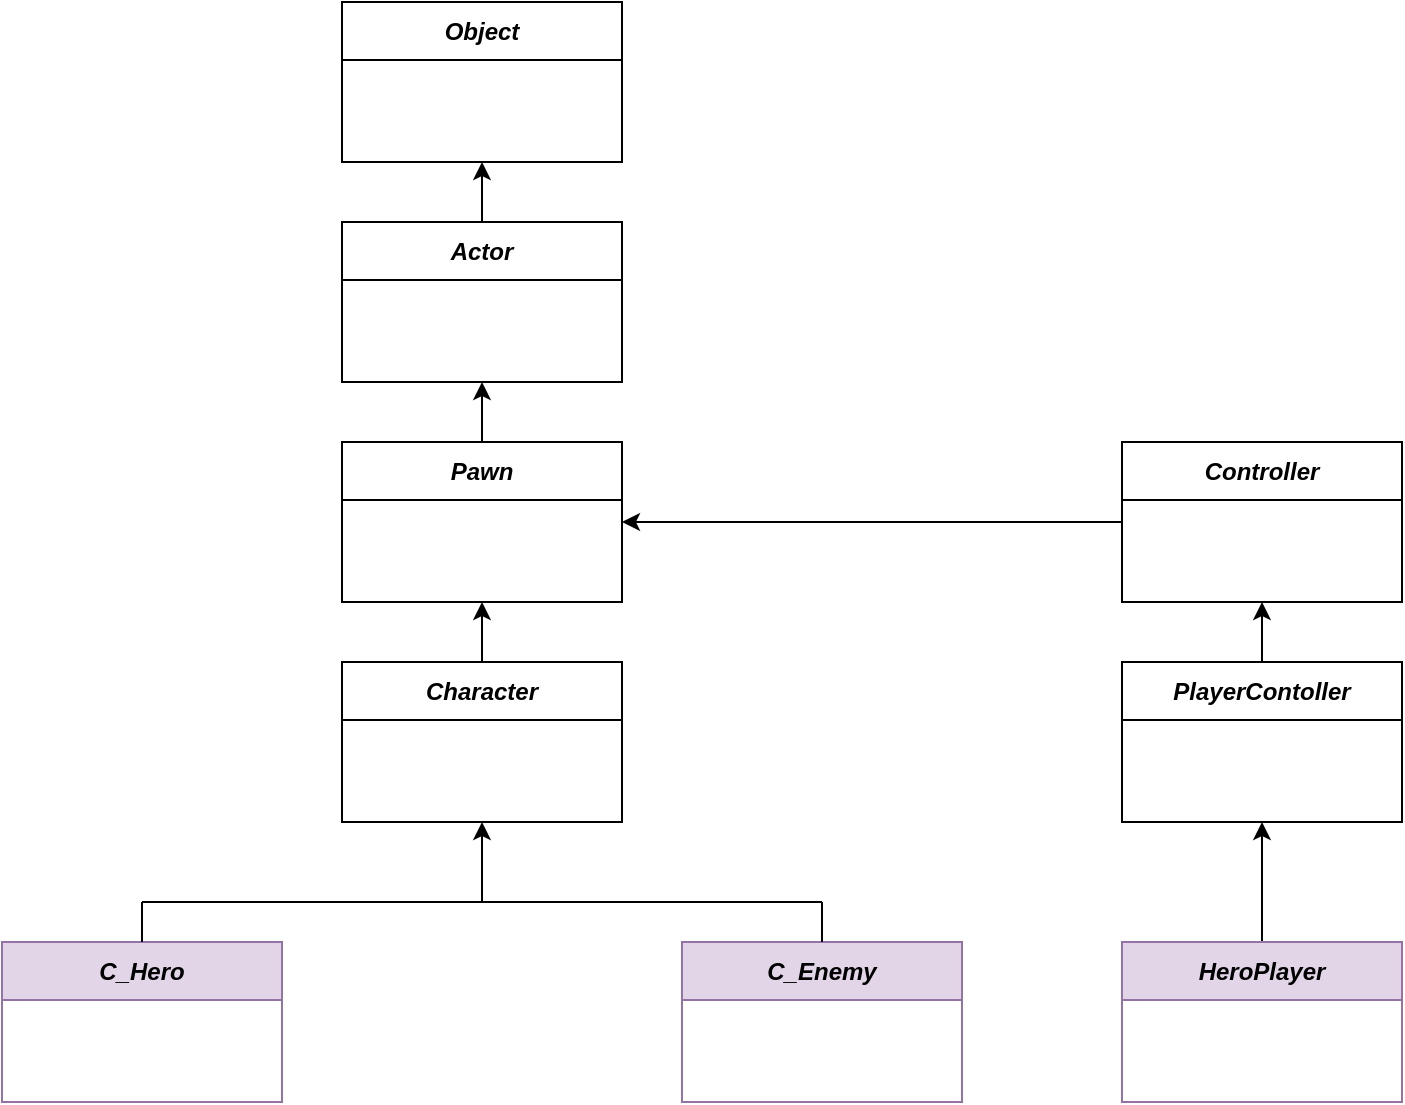 <mxfile version="22.1.11" type="github">
  <diagram id="C5RBs43oDa-KdzZeNtuy" name="Page-1">
    <mxGraphModel dx="1195" dy="650" grid="1" gridSize="10" guides="1" tooltips="1" connect="1" arrows="1" fold="1" page="1" pageScale="1" pageWidth="827" pageHeight="1169" math="0" shadow="0">
      <root>
        <mxCell id="WIyWlLk6GJQsqaUBKTNV-0" />
        <mxCell id="WIyWlLk6GJQsqaUBKTNV-1" parent="WIyWlLk6GJQsqaUBKTNV-0" />
        <mxCell id="kha2kCrpyp7Fcs8XuSLB-6" value="&lt;i&gt;C_Hero&lt;/i&gt;" style="swimlane;fontStyle=1;align=center;verticalAlign=middle;childLayout=stackLayout;horizontal=1;startSize=29;horizontalStack=0;resizeParent=1;resizeParentMax=0;resizeLast=0;collapsible=0;marginBottom=0;html=1;whiteSpace=wrap;fillColor=#e1d5e7;strokeColor=#9673a6;" vertex="1" parent="WIyWlLk6GJQsqaUBKTNV-1">
          <mxGeometry x="30" y="900" width="140" height="80" as="geometry" />
        </mxCell>
        <mxCell id="kha2kCrpyp7Fcs8XuSLB-9" value="&lt;i&gt;C_Enemy&lt;/i&gt;" style="swimlane;fontStyle=1;align=center;verticalAlign=middle;childLayout=stackLayout;horizontal=1;startSize=29;horizontalStack=0;resizeParent=1;resizeParentMax=0;resizeLast=0;collapsible=0;marginBottom=0;html=1;whiteSpace=wrap;fillColor=#e1d5e7;strokeColor=#9673a6;" vertex="1" parent="WIyWlLk6GJQsqaUBKTNV-1">
          <mxGeometry x="370" y="900" width="140" height="80" as="geometry" />
        </mxCell>
        <mxCell id="kha2kCrpyp7Fcs8XuSLB-21" style="edgeStyle=orthogonalEdgeStyle;rounded=0;orthogonalLoop=1;jettySize=auto;html=1;entryX=0.5;entryY=1;entryDx=0;entryDy=0;" edge="1" parent="WIyWlLk6GJQsqaUBKTNV-1" source="kha2kCrpyp7Fcs8XuSLB-10" target="kha2kCrpyp7Fcs8XuSLB-12">
          <mxGeometry relative="1" as="geometry" />
        </mxCell>
        <mxCell id="kha2kCrpyp7Fcs8XuSLB-10" value="&lt;i&gt;Character&lt;/i&gt;" style="swimlane;fontStyle=1;align=center;verticalAlign=middle;childLayout=stackLayout;horizontal=1;startSize=29;horizontalStack=0;resizeParent=1;resizeParentMax=0;resizeLast=0;collapsible=0;marginBottom=0;html=1;whiteSpace=wrap;" vertex="1" parent="WIyWlLk6GJQsqaUBKTNV-1">
          <mxGeometry x="200" y="760" width="140" height="80" as="geometry" />
        </mxCell>
        <mxCell id="kha2kCrpyp7Fcs8XuSLB-20" style="edgeStyle=orthogonalEdgeStyle;rounded=0;orthogonalLoop=1;jettySize=auto;html=1;entryX=0.5;entryY=1;entryDx=0;entryDy=0;" edge="1" parent="WIyWlLk6GJQsqaUBKTNV-1" source="kha2kCrpyp7Fcs8XuSLB-12" target="kha2kCrpyp7Fcs8XuSLB-13">
          <mxGeometry relative="1" as="geometry" />
        </mxCell>
        <mxCell id="kha2kCrpyp7Fcs8XuSLB-12" value="&lt;i&gt;Pawn&lt;/i&gt;" style="swimlane;fontStyle=1;align=center;verticalAlign=middle;childLayout=stackLayout;horizontal=1;startSize=29;horizontalStack=0;resizeParent=1;resizeParentMax=0;resizeLast=0;collapsible=0;marginBottom=0;html=1;whiteSpace=wrap;" vertex="1" parent="WIyWlLk6GJQsqaUBKTNV-1">
          <mxGeometry x="200" y="650" width="140" height="80" as="geometry" />
        </mxCell>
        <mxCell id="kha2kCrpyp7Fcs8XuSLB-18" style="edgeStyle=orthogonalEdgeStyle;rounded=0;orthogonalLoop=1;jettySize=auto;html=1;entryX=0.5;entryY=1;entryDx=0;entryDy=0;" edge="1" parent="WIyWlLk6GJQsqaUBKTNV-1" source="kha2kCrpyp7Fcs8XuSLB-13" target="kha2kCrpyp7Fcs8XuSLB-17">
          <mxGeometry relative="1" as="geometry" />
        </mxCell>
        <mxCell id="kha2kCrpyp7Fcs8XuSLB-13" value="&lt;i&gt;Actor&lt;/i&gt;" style="swimlane;fontStyle=1;align=center;verticalAlign=middle;childLayout=stackLayout;horizontal=1;startSize=29;horizontalStack=0;resizeParent=1;resizeParentMax=0;resizeLast=0;collapsible=0;marginBottom=0;html=1;whiteSpace=wrap;" vertex="1" parent="WIyWlLk6GJQsqaUBKTNV-1">
          <mxGeometry x="200" y="540" width="140" height="80" as="geometry" />
        </mxCell>
        <mxCell id="kha2kCrpyp7Fcs8XuSLB-17" value="&lt;i&gt;Object&lt;/i&gt;" style="swimlane;fontStyle=1;align=center;verticalAlign=middle;childLayout=stackLayout;horizontal=1;startSize=29;horizontalStack=0;resizeParent=1;resizeParentMax=0;resizeLast=0;collapsible=0;marginBottom=0;html=1;whiteSpace=wrap;" vertex="1" parent="WIyWlLk6GJQsqaUBKTNV-1">
          <mxGeometry x="200" y="430" width="140" height="80" as="geometry" />
        </mxCell>
        <mxCell id="kha2kCrpyp7Fcs8XuSLB-24" value="" style="endArrow=none;html=1;rounded=0;exitX=0.5;exitY=0;exitDx=0;exitDy=0;" edge="1" parent="WIyWlLk6GJQsqaUBKTNV-1" source="kha2kCrpyp7Fcs8XuSLB-6">
          <mxGeometry width="50" height="50" relative="1" as="geometry">
            <mxPoint x="40" y="960" as="sourcePoint" />
            <mxPoint x="100" y="880" as="targetPoint" />
          </mxGeometry>
        </mxCell>
        <mxCell id="kha2kCrpyp7Fcs8XuSLB-25" value="" style="endArrow=none;html=1;rounded=0;" edge="1" parent="WIyWlLk6GJQsqaUBKTNV-1">
          <mxGeometry width="50" height="50" relative="1" as="geometry">
            <mxPoint x="440" y="880" as="sourcePoint" />
            <mxPoint x="100" y="880" as="targetPoint" />
          </mxGeometry>
        </mxCell>
        <mxCell id="kha2kCrpyp7Fcs8XuSLB-28" value="" style="endArrow=classic;html=1;rounded=0;entryX=0.5;entryY=1;entryDx=0;entryDy=0;" edge="1" parent="WIyWlLk6GJQsqaUBKTNV-1" target="kha2kCrpyp7Fcs8XuSLB-10">
          <mxGeometry width="50" height="50" relative="1" as="geometry">
            <mxPoint x="270" y="880" as="sourcePoint" />
            <mxPoint x="250" y="890" as="targetPoint" />
          </mxGeometry>
        </mxCell>
        <mxCell id="kha2kCrpyp7Fcs8XuSLB-29" value="" style="endArrow=none;html=1;rounded=0;exitX=0.5;exitY=0;exitDx=0;exitDy=0;" edge="1" parent="WIyWlLk6GJQsqaUBKTNV-1" source="kha2kCrpyp7Fcs8XuSLB-9">
          <mxGeometry width="50" height="50" relative="1" as="geometry">
            <mxPoint x="110" y="910" as="sourcePoint" />
            <mxPoint x="440" y="880" as="targetPoint" />
          </mxGeometry>
        </mxCell>
        <mxCell id="kha2kCrpyp7Fcs8XuSLB-35" style="edgeStyle=orthogonalEdgeStyle;rounded=0;orthogonalLoop=1;jettySize=auto;html=1;entryX=0.5;entryY=1;entryDx=0;entryDy=0;" edge="1" parent="WIyWlLk6GJQsqaUBKTNV-1" source="kha2kCrpyp7Fcs8XuSLB-30" target="kha2kCrpyp7Fcs8XuSLB-32">
          <mxGeometry relative="1" as="geometry" />
        </mxCell>
        <mxCell id="kha2kCrpyp7Fcs8XuSLB-30" value="&lt;i&gt;HeroPlayer&lt;/i&gt;" style="swimlane;fontStyle=1;align=center;verticalAlign=middle;childLayout=stackLayout;horizontal=1;startSize=29;horizontalStack=0;resizeParent=1;resizeParentMax=0;resizeLast=0;collapsible=0;marginBottom=0;html=1;whiteSpace=wrap;fillColor=#e1d5e7;strokeColor=#9673a6;" vertex="1" parent="WIyWlLk6GJQsqaUBKTNV-1">
          <mxGeometry x="590" y="900" width="140" height="80" as="geometry" />
        </mxCell>
        <mxCell id="kha2kCrpyp7Fcs8XuSLB-31" style="edgeStyle=orthogonalEdgeStyle;rounded=0;orthogonalLoop=1;jettySize=auto;html=1;entryX=0.5;entryY=1;entryDx=0;entryDy=0;" edge="1" parent="WIyWlLk6GJQsqaUBKTNV-1" source="kha2kCrpyp7Fcs8XuSLB-32" target="kha2kCrpyp7Fcs8XuSLB-33">
          <mxGeometry relative="1" as="geometry" />
        </mxCell>
        <mxCell id="kha2kCrpyp7Fcs8XuSLB-32" value="&lt;i&gt;PlayerContoller&lt;/i&gt;" style="swimlane;fontStyle=1;align=center;verticalAlign=middle;childLayout=stackLayout;horizontal=1;startSize=29;horizontalStack=0;resizeParent=1;resizeParentMax=0;resizeLast=0;collapsible=0;marginBottom=0;html=1;whiteSpace=wrap;" vertex="1" parent="WIyWlLk6GJQsqaUBKTNV-1">
          <mxGeometry x="590" y="760" width="140" height="80" as="geometry" />
        </mxCell>
        <mxCell id="kha2kCrpyp7Fcs8XuSLB-34" style="edgeStyle=orthogonalEdgeStyle;rounded=0;orthogonalLoop=1;jettySize=auto;html=1;entryX=1;entryY=0.5;entryDx=0;entryDy=0;" edge="1" parent="WIyWlLk6GJQsqaUBKTNV-1" source="kha2kCrpyp7Fcs8XuSLB-33" target="kha2kCrpyp7Fcs8XuSLB-12">
          <mxGeometry relative="1" as="geometry" />
        </mxCell>
        <mxCell id="kha2kCrpyp7Fcs8XuSLB-33" value="&lt;i&gt;Controller&lt;/i&gt;" style="swimlane;fontStyle=1;align=center;verticalAlign=middle;childLayout=stackLayout;horizontal=1;startSize=29;horizontalStack=0;resizeParent=1;resizeParentMax=0;resizeLast=0;collapsible=0;marginBottom=0;html=1;whiteSpace=wrap;" vertex="1" parent="WIyWlLk6GJQsqaUBKTNV-1">
          <mxGeometry x="590" y="650" width="140" height="80" as="geometry" />
        </mxCell>
      </root>
    </mxGraphModel>
  </diagram>
</mxfile>
